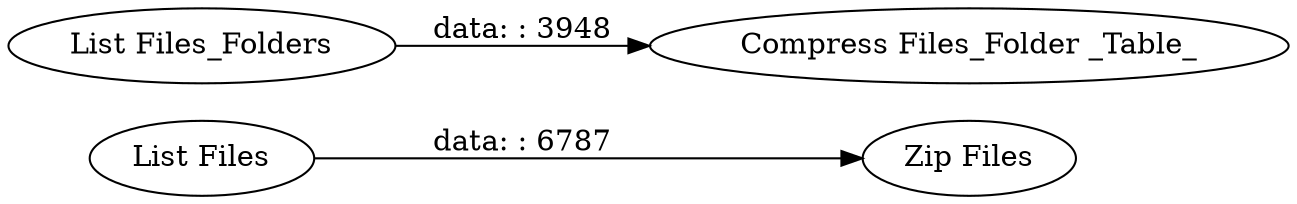 digraph {
	"-2871216931628648282_1" [label="Zip Files"]
	"-2871216931628648282_4" [label="List Files_Folders"]
	"-2871216931628648282_6" [label="Compress Files_Folder _Table_"]
	"-2871216931628648282_2" [label="List Files"]
	"-2871216931628648282_2" -> "-2871216931628648282_1" [label="data: : 6787"]
	"-2871216931628648282_4" -> "-2871216931628648282_6" [label="data: : 3948"]
	rankdir=LR
}
